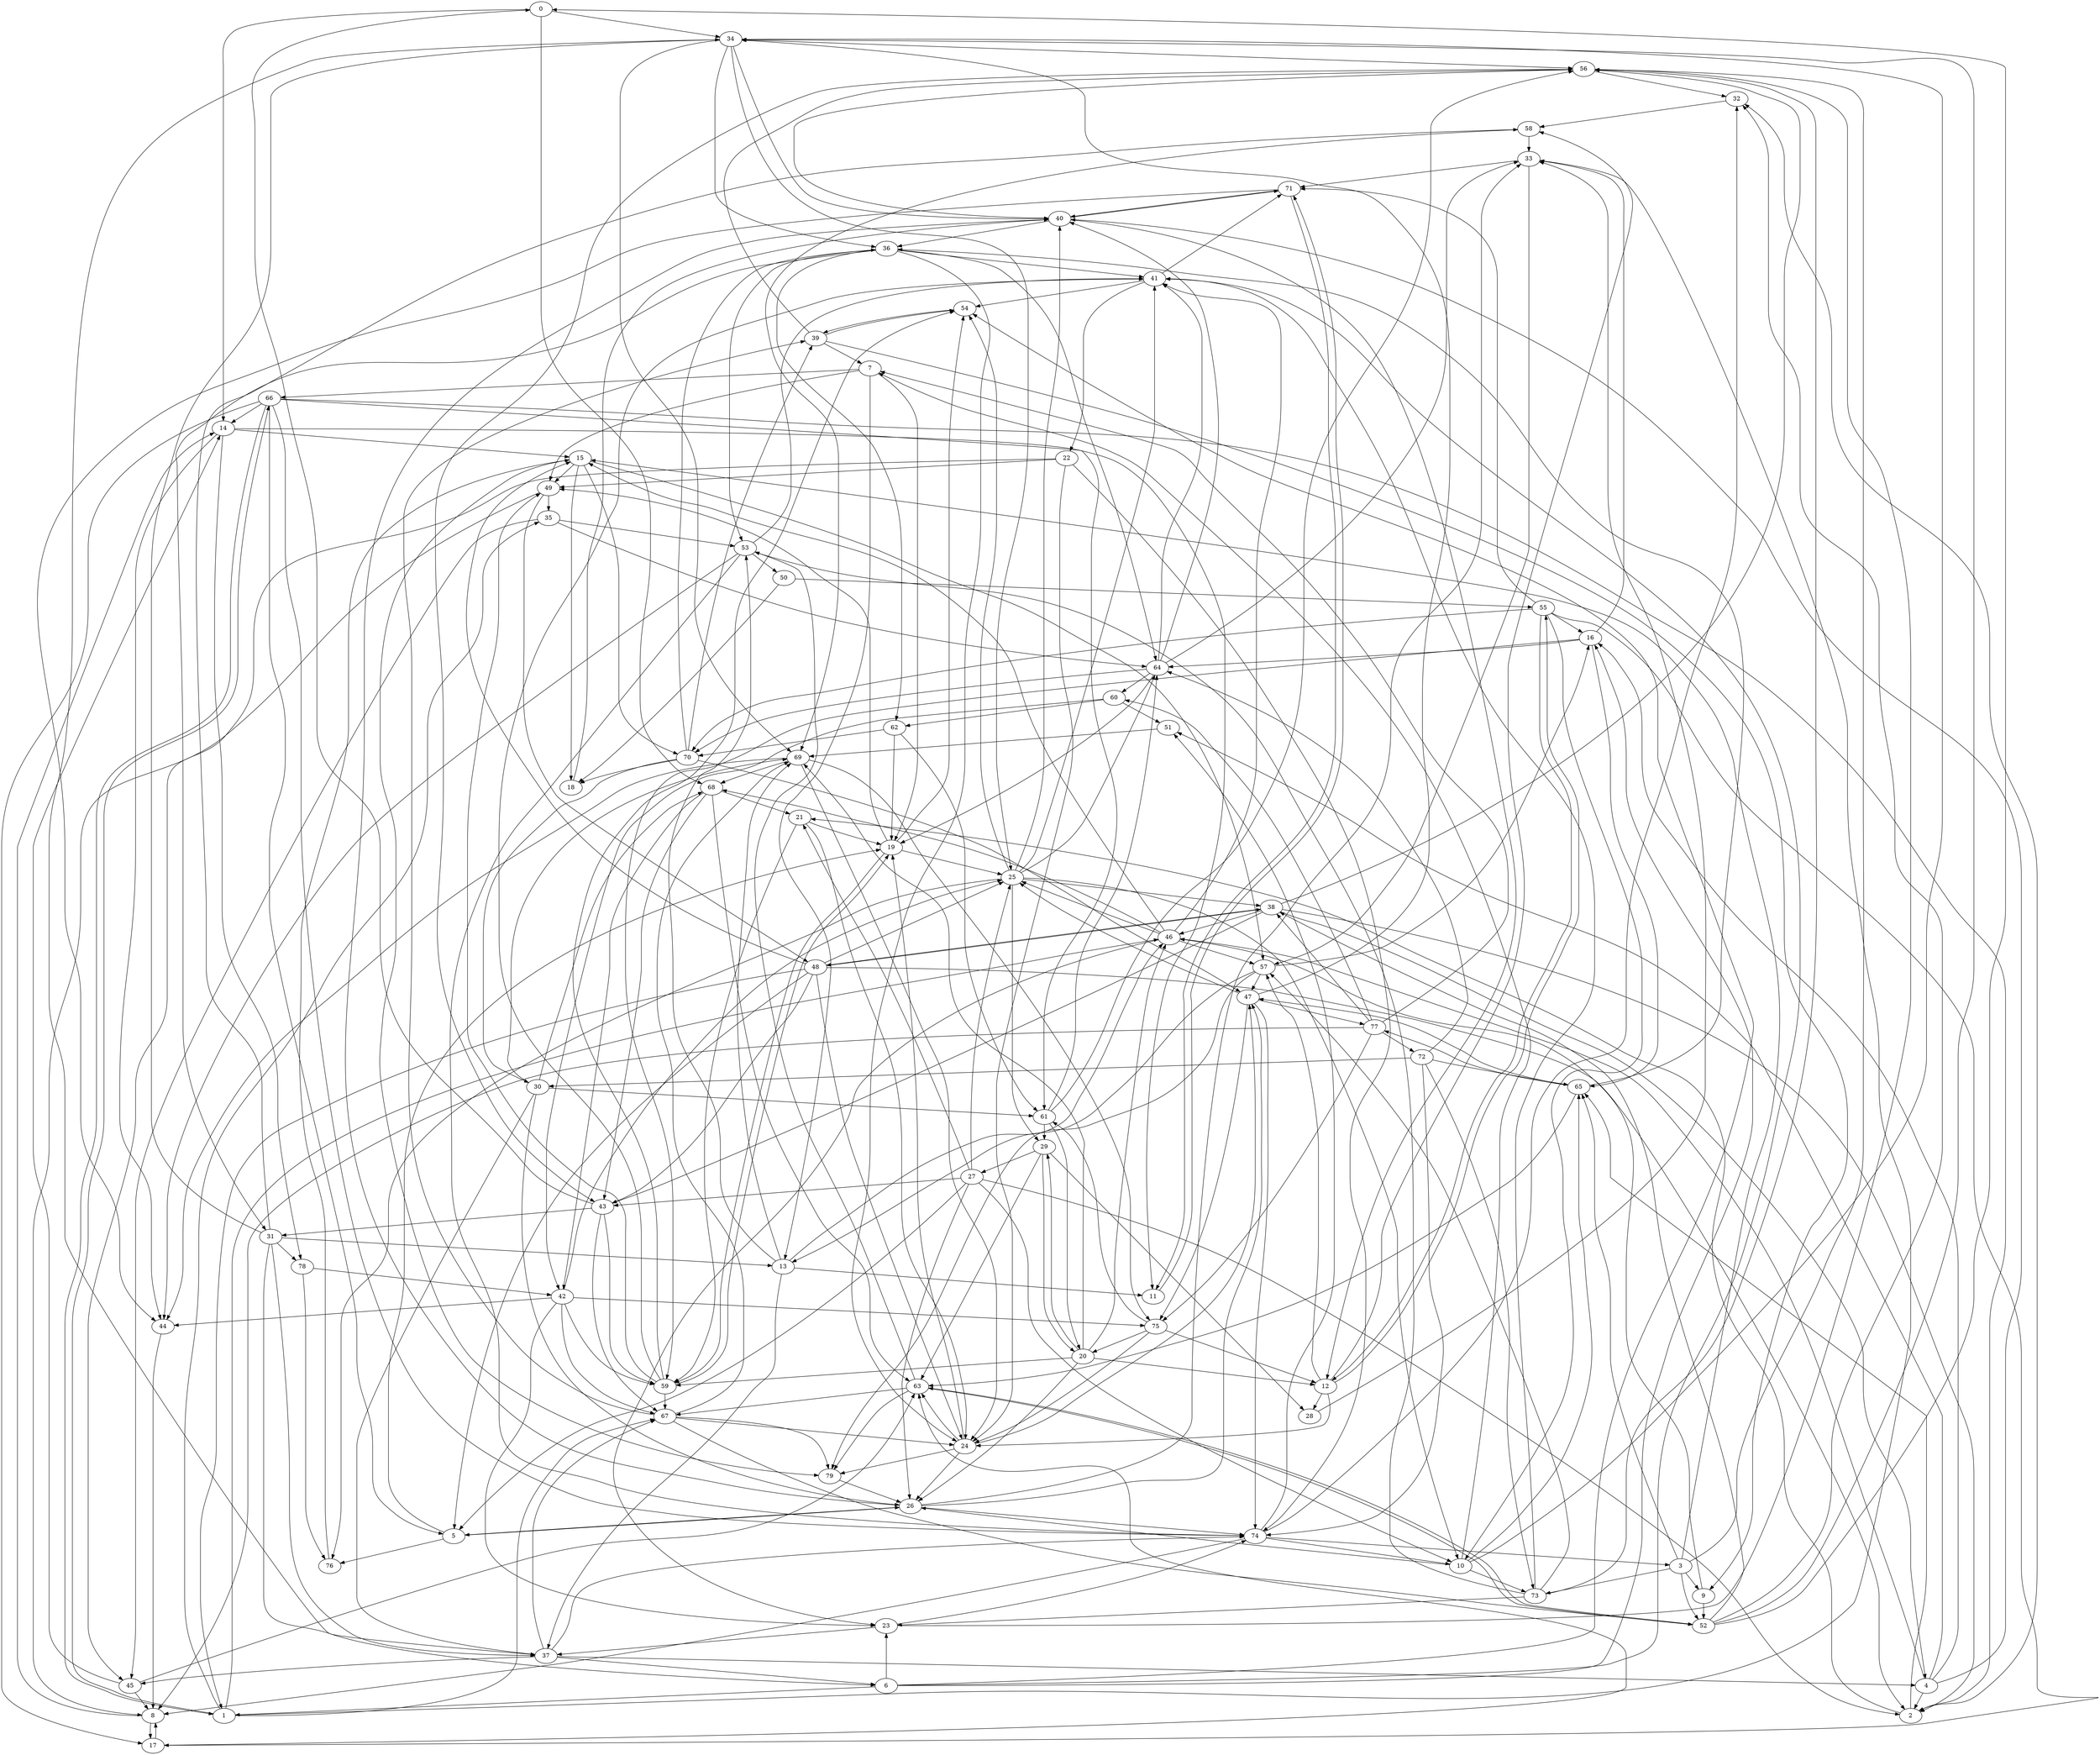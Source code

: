 digraph G {
0 -> 34;
0 -> 68;
0 -> 14;
1 -> 67;
1 -> 35;
1 -> 33;
1 -> 46;
1 -> 66;
2 -> 65;
2 -> 32;
2 -> 21;
3 -> 52;
3 -> 56;
3 -> 15;
3 -> 65;
3 -> 9;
3 -> 73;
4 -> 2;
4 -> 46;
4 -> 40;
4 -> 16;
4 -> 51;
5 -> 19;
5 -> 76;
5 -> 26;
6 -> 41;
6 -> 23;
6 -> 1;
6 -> 16;
6 -> 54;
7 -> 49;
7 -> 66;
7 -> 13;
7 -> 19;
8 -> 17;
8 -> 14;
9 -> 46;
9 -> 52;
10 -> 73;
10 -> 26;
10 -> 34;
10 -> 7;
10 -> 65;
11 -> 71;
12 -> 57;
12 -> 24;
12 -> 28;
12 -> 55;
12 -> 58;
13 -> 53;
13 -> 37;
13 -> 69;
13 -> 11;
13 -> 46;
14 -> 44;
14 -> 78;
14 -> 11;
14 -> 15;
15 -> 57;
15 -> 79;
15 -> 70;
15 -> 18;
15 -> 49;
16 -> 33;
16 -> 59;
16 -> 64;
16 -> 65;
17 -> 8;
17 -> 63;
18 -> 40;
19 -> 54;
19 -> 49;
19 -> 25;
19 -> 59;
20 -> 46;
20 -> 26;
20 -> 59;
20 -> 29;
20 -> 12;
20 -> 69;
21 -> 24;
21 -> 19;
21 -> 59;
22 -> 49;
22 -> 45;
22 -> 74;
22 -> 24;
23 -> 56;
23 -> 37;
23 -> 74;
24 -> 63;
24 -> 47;
24 -> 79;
24 -> 26;
24 -> 19;
25 -> 54;
25 -> 29;
25 -> 38;
25 -> 41;
25 -> 40;
25 -> 76;
25 -> 64;
25 -> 10;
26 -> 33;
26 -> 47;
26 -> 5;
26 -> 74;
26 -> 40;
27 -> 43;
27 -> 21;
27 -> 2;
27 -> 5;
27 -> 26;
27 -> 25;
27 -> 10;
28 -> 33;
29 -> 20;
29 -> 63;
29 -> 27;
29 -> 28;
30 -> 37;
30 -> 69;
30 -> 68;
30 -> 26;
30 -> 61;
31 -> 34;
31 -> 13;
31 -> 78;
31 -> 6;
31 -> 58;
31 -> 37;
32 -> 58;
33 -> 71;
33 -> 57;
34 -> 36;
34 -> 25;
34 -> 56;
34 -> 40;
34 -> 69;
34 -> 37;
35 -> 64;
35 -> 45;
35 -> 53;
36 -> 31;
36 -> 53;
36 -> 24;
36 -> 41;
36 -> 62;
36 -> 64;
37 -> 4;
37 -> 67;
37 -> 74;
37 -> 45;
37 -> 6;
38 -> 43;
38 -> 2;
38 -> 48;
38 -> 56;
38 -> 46;
38 -> 4;
39 -> 7;
39 -> 9;
39 -> 56;
39 -> 54;
40 -> 36;
40 -> 71;
40 -> 12;
41 -> 54;
41 -> 22;
41 -> 71;
42 -> 44;
42 -> 25;
42 -> 75;
42 -> 59;
42 -> 67;
42 -> 23;
43 -> 31;
43 -> 0;
43 -> 59;
43 -> 67;
44 -> 8;
45 -> 63;
45 -> 8;
45 -> 14;
46 -> 41;
46 -> 57;
46 -> 25;
46 -> 23;
46 -> 68;
46 -> 15;
47 -> 34;
47 -> 74;
47 -> 25;
47 -> 77;
47 -> 75;
48 -> 1;
48 -> 15;
48 -> 2;
48 -> 5;
48 -> 38;
48 -> 24;
48 -> 43;
48 -> 25;
49 -> 35;
49 -> 8;
49 -> 48;
50 -> 18;
50 -> 55;
51 -> 69;
52 -> 38;
52 -> 0;
52 -> 34;
52 -> 32;
52 -> 63;
53 -> 44;
53 -> 74;
53 -> 41;
53 -> 50;
54 -> 39;
55 -> 16;
55 -> 70;
55 -> 17;
55 -> 12;
55 -> 71;
55 -> 10;
56 -> 32;
56 -> 40;
56 -> 43;
57 -> 79;
57 -> 13;
57 -> 16;
57 -> 47;
58 -> 33;
58 -> 69;
59 -> 41;
59 -> 19;
59 -> 49;
59 -> 54;
59 -> 67;
60 -> 42;
60 -> 62;
60 -> 51;
61 -> 29;
61 -> 64;
61 -> 20;
61 -> 56;
62 -> 19;
62 -> 70;
62 -> 61;
63 -> 53;
63 -> 52;
63 -> 67;
63 -> 79;
64 -> 70;
64 -> 33;
64 -> 60;
64 -> 41;
64 -> 19;
64 -> 40;
65 -> 36;
65 -> 77;
65 -> 47;
65 -> 63;
66 -> 5;
66 -> 2;
66 -> 14;
66 -> 1;
66 -> 61;
66 -> 74;
66 -> 17;
67 -> 52;
67 -> 39;
67 -> 79;
67 -> 69;
67 -> 24;
68 -> 63;
68 -> 21;
68 -> 43;
68 -> 42;
69 -> 75;
69 -> 24;
69 -> 68;
69 -> 44;
70 -> 36;
70 -> 39;
70 -> 18;
70 -> 47;
70 -> 30;
71 -> 40;
71 -> 44;
71 -> 11;
72 -> 65;
72 -> 74;
72 -> 30;
72 -> 73;
72 -> 64;
73 -> 56;
73 -> 53;
73 -> 23;
73 -> 41;
73 -> 57;
74 -> 8;
74 -> 3;
74 -> 10;
74 -> 51;
74 -> 32;
75 -> 61;
75 -> 20;
75 -> 24;
75 -> 12;
76 -> 15;
77 -> 8;
77 -> 7;
77 -> 72;
77 -> 75;
77 -> 60;
77 -> 38;
78 -> 42;
78 -> 76;
79 -> 26;
}